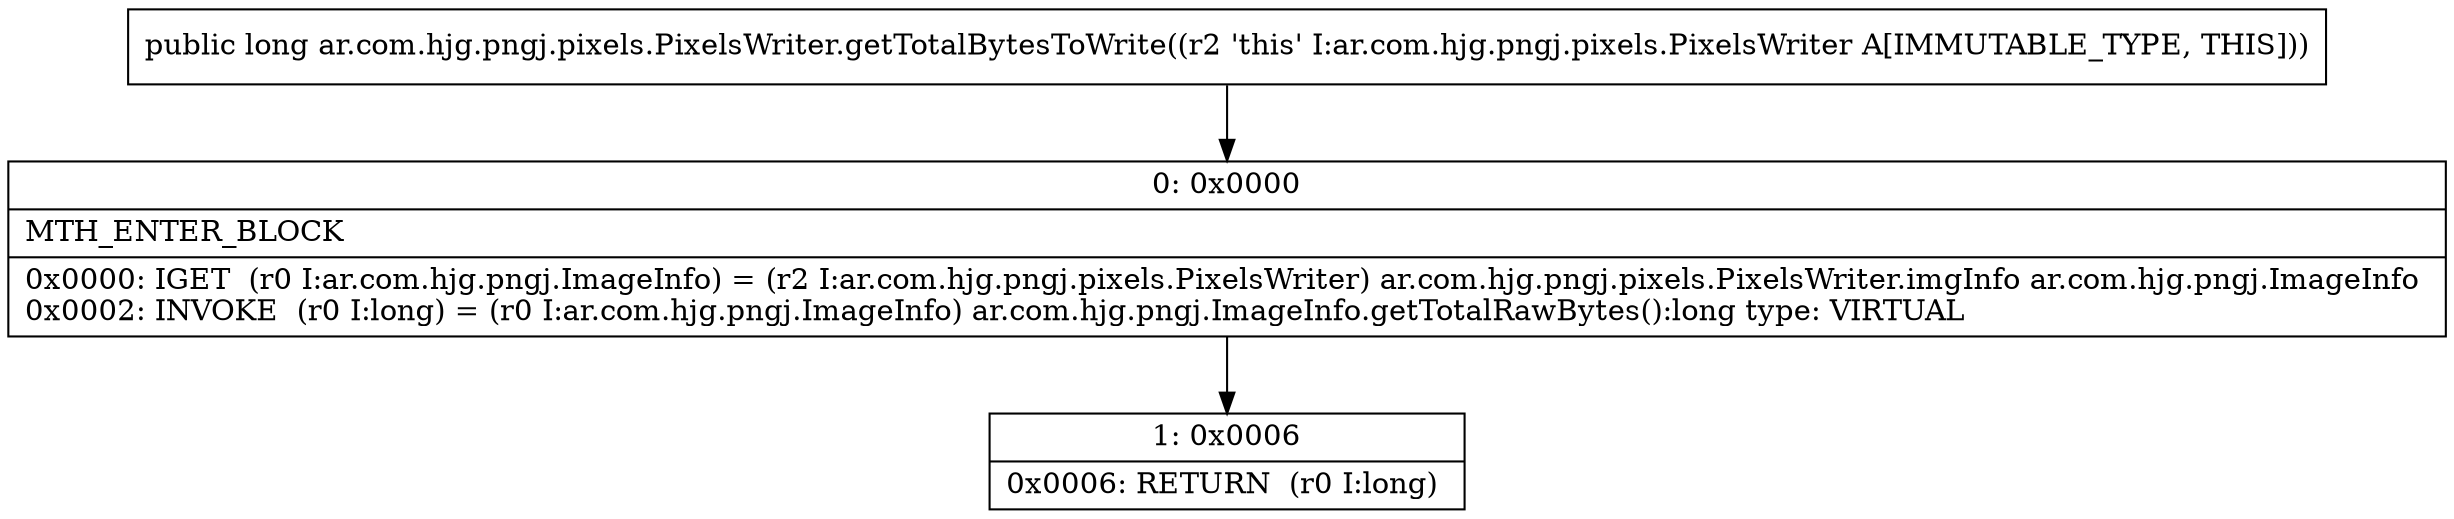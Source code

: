 digraph "CFG forar.com.hjg.pngj.pixels.PixelsWriter.getTotalBytesToWrite()J" {
Node_0 [shape=record,label="{0\:\ 0x0000|MTH_ENTER_BLOCK\l|0x0000: IGET  (r0 I:ar.com.hjg.pngj.ImageInfo) = (r2 I:ar.com.hjg.pngj.pixels.PixelsWriter) ar.com.hjg.pngj.pixels.PixelsWriter.imgInfo ar.com.hjg.pngj.ImageInfo \l0x0002: INVOKE  (r0 I:long) = (r0 I:ar.com.hjg.pngj.ImageInfo) ar.com.hjg.pngj.ImageInfo.getTotalRawBytes():long type: VIRTUAL \l}"];
Node_1 [shape=record,label="{1\:\ 0x0006|0x0006: RETURN  (r0 I:long) \l}"];
MethodNode[shape=record,label="{public long ar.com.hjg.pngj.pixels.PixelsWriter.getTotalBytesToWrite((r2 'this' I:ar.com.hjg.pngj.pixels.PixelsWriter A[IMMUTABLE_TYPE, THIS])) }"];
MethodNode -> Node_0;
Node_0 -> Node_1;
}

